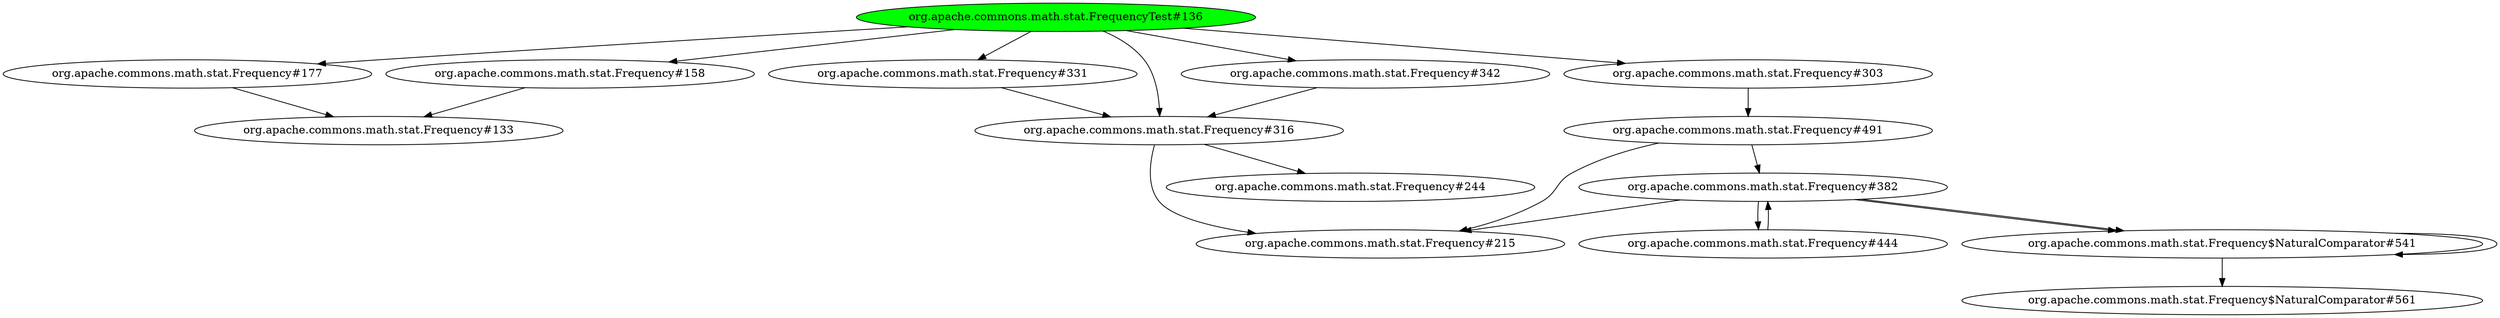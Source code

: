 digraph "cg/org.apache.commons.math.stat.FrequencyTest#136"
{
	"org.apache.commons.math.stat.FrequencyTest#136" [style=filled,fillcolor=green];
	"org.apache.commons.math.stat.FrequencyTest#136" -> "org.apache.commons.math.stat.Frequency#177";
	"org.apache.commons.math.stat.Frequency#177" -> "org.apache.commons.math.stat.Frequency#133";
	"org.apache.commons.math.stat.FrequencyTest#136" -> "org.apache.commons.math.stat.Frequency#158";
	"org.apache.commons.math.stat.Frequency#158" -> "org.apache.commons.math.stat.Frequency#133";
	"org.apache.commons.math.stat.FrequencyTest#136" -> "org.apache.commons.math.stat.Frequency#331";
	"org.apache.commons.math.stat.Frequency#331" -> "org.apache.commons.math.stat.Frequency#316";
	"org.apache.commons.math.stat.Frequency#316" -> "org.apache.commons.math.stat.Frequency#215";
	"org.apache.commons.math.stat.Frequency#316" -> "org.apache.commons.math.stat.Frequency#244";
	"org.apache.commons.math.stat.FrequencyTest#136" -> "org.apache.commons.math.stat.Frequency#316";
	"org.apache.commons.math.stat.FrequencyTest#136" -> "org.apache.commons.math.stat.Frequency#342";
	"org.apache.commons.math.stat.Frequency#342" -> "org.apache.commons.math.stat.Frequency#316";
	"org.apache.commons.math.stat.FrequencyTest#136" -> "org.apache.commons.math.stat.Frequency#303";
	"org.apache.commons.math.stat.Frequency#303" -> "org.apache.commons.math.stat.Frequency#491";
	"org.apache.commons.math.stat.Frequency#491" -> "org.apache.commons.math.stat.Frequency#215";
	"org.apache.commons.math.stat.Frequency#491" -> "org.apache.commons.math.stat.Frequency#382";
	"org.apache.commons.math.stat.Frequency#382" -> "org.apache.commons.math.stat.Frequency#215";
	"org.apache.commons.math.stat.Frequency#382" -> "org.apache.commons.math.stat.Frequency#444";
	"org.apache.commons.math.stat.Frequency#444" -> "org.apache.commons.math.stat.Frequency#382";
	"org.apache.commons.math.stat.Frequency#382" -> "org.apache.commons.math.stat.Frequency$NaturalComparator#541";
	"org.apache.commons.math.stat.Frequency$NaturalComparator#541" -> "org.apache.commons.math.stat.Frequency$NaturalComparator#541";
	"org.apache.commons.math.stat.Frequency#382" -> "org.apache.commons.math.stat.Frequency$NaturalComparator#541";
	"org.apache.commons.math.stat.Frequency$NaturalComparator#541" -> "org.apache.commons.math.stat.Frequency$NaturalComparator#561";
}

